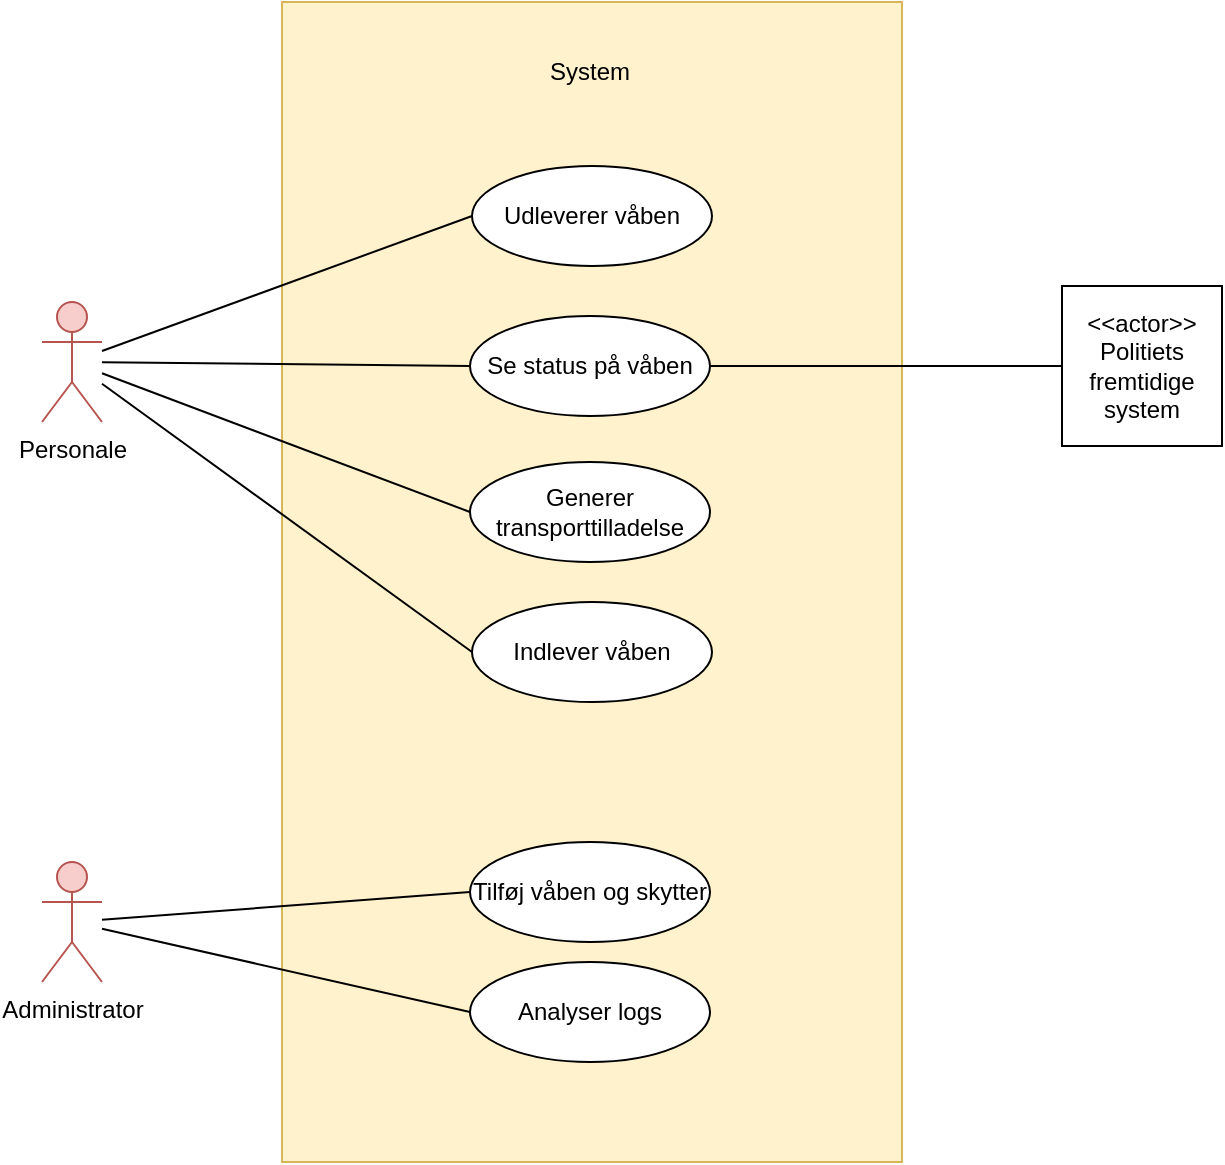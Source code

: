 <mxfile version="21.1.8" type="github">
  <diagram name="Page-1" id="NkprQJH01LdGCqszJBk1">
    <mxGraphModel dx="1050" dy="541" grid="1" gridSize="10" guides="1" tooltips="1" connect="1" arrows="1" fold="1" page="1" pageScale="1" pageWidth="827" pageHeight="1169" math="0" shadow="0">
      <root>
        <mxCell id="0" />
        <mxCell id="1" parent="0" />
        <mxCell id="eYq6PcUIMY6iADh9rWsP-4" value="" style="whiteSpace=wrap;html=1;fillColor=#fff2cc;strokeColor=#d6b656;" parent="1" vertex="1">
          <mxGeometry x="260" y="120" width="310" height="580" as="geometry" />
        </mxCell>
        <mxCell id="eYq6PcUIMY6iADh9rWsP-1" value="Personale" style="shape=umlActor;verticalLabelPosition=bottom;verticalAlign=top;html=1;outlineConnect=0;fillColor=#f8cecc;strokeColor=#b85450;" parent="1" vertex="1">
          <mxGeometry x="140" y="270" width="30" height="60" as="geometry" />
        </mxCell>
        <mxCell id="eYq6PcUIMY6iADh9rWsP-5" value="System" style="text;html=1;strokeColor=none;fillColor=none;align=center;verticalAlign=middle;whiteSpace=wrap;rounded=0;" parent="1" vertex="1">
          <mxGeometry x="384" y="140" width="60" height="30" as="geometry" />
        </mxCell>
        <mxCell id="Hw5vtnx-akOWsNqT5xfV-4" value="Administrator" style="shape=umlActor;verticalLabelPosition=bottom;verticalAlign=top;html=1;outlineConnect=0;fillColor=#f8cecc;strokeColor=#b85450;" vertex="1" parent="1">
          <mxGeometry x="140" y="550" width="30" height="60" as="geometry" />
        </mxCell>
        <mxCell id="Hw5vtnx-akOWsNqT5xfV-16" style="edgeStyle=none;shape=connector;rounded=0;orthogonalLoop=1;jettySize=auto;html=1;exitX=0;exitY=0.5;exitDx=0;exitDy=0;entryX=1;entryY=0.5;entryDx=0;entryDy=0;labelBackgroundColor=default;strokeColor=default;fontFamily=Helvetica;fontSize=11;fontColor=default;endArrow=none;endFill=0;" edge="1" parent="1" source="Hw5vtnx-akOWsNqT5xfV-6" target="Hw5vtnx-akOWsNqT5xfV-15">
          <mxGeometry relative="1" as="geometry" />
        </mxCell>
        <mxCell id="Hw5vtnx-akOWsNqT5xfV-6" value="&amp;lt;&amp;lt;actor&amp;gt;&amp;gt;&lt;br&gt;Politiets fremtidige system" style="whiteSpace=wrap;html=1;aspect=fixed;" vertex="1" parent="1">
          <mxGeometry x="650" y="262" width="80" height="80" as="geometry" />
        </mxCell>
        <mxCell id="Hw5vtnx-akOWsNqT5xfV-12" style="edgeStyle=none;shape=connector;rounded=0;orthogonalLoop=1;jettySize=auto;html=1;exitX=0;exitY=0.5;exitDx=0;exitDy=0;labelBackgroundColor=default;strokeColor=default;fontFamily=Helvetica;fontSize=11;fontColor=default;endArrow=none;endFill=0;" edge="1" parent="1" source="Hw5vtnx-akOWsNqT5xfV-7" target="Hw5vtnx-akOWsNqT5xfV-4">
          <mxGeometry relative="1" as="geometry" />
        </mxCell>
        <mxCell id="Hw5vtnx-akOWsNqT5xfV-7" value="Analyser logs" style="ellipse;whiteSpace=wrap;html=1;" vertex="1" parent="1">
          <mxGeometry x="354" y="600" width="120" height="50" as="geometry" />
        </mxCell>
        <mxCell id="Hw5vtnx-akOWsNqT5xfV-14" style="edgeStyle=none;shape=connector;rounded=0;orthogonalLoop=1;jettySize=auto;html=1;exitX=0;exitY=0.5;exitDx=0;exitDy=0;labelBackgroundColor=default;strokeColor=default;fontFamily=Helvetica;fontSize=11;fontColor=default;endArrow=none;endFill=0;" edge="1" parent="1" source="Hw5vtnx-akOWsNqT5xfV-13" target="Hw5vtnx-akOWsNqT5xfV-4">
          <mxGeometry relative="1" as="geometry" />
        </mxCell>
        <mxCell id="Hw5vtnx-akOWsNqT5xfV-13" value="Tilføj våben og skytter" style="ellipse;whiteSpace=wrap;html=1;" vertex="1" parent="1">
          <mxGeometry x="354" y="540" width="120" height="50" as="geometry" />
        </mxCell>
        <mxCell id="Hw5vtnx-akOWsNqT5xfV-19" style="edgeStyle=none;shape=connector;rounded=0;orthogonalLoop=1;jettySize=auto;html=1;exitX=0;exitY=0.5;exitDx=0;exitDy=0;labelBackgroundColor=default;strokeColor=default;fontFamily=Helvetica;fontSize=11;fontColor=default;endArrow=none;endFill=0;" edge="1" parent="1" source="Hw5vtnx-akOWsNqT5xfV-15" target="eYq6PcUIMY6iADh9rWsP-1">
          <mxGeometry relative="1" as="geometry" />
        </mxCell>
        <mxCell id="Hw5vtnx-akOWsNqT5xfV-15" value="Se status på våben" style="ellipse;whiteSpace=wrap;html=1;" vertex="1" parent="1">
          <mxGeometry x="354" y="277" width="120" height="50" as="geometry" />
        </mxCell>
        <mxCell id="Hw5vtnx-akOWsNqT5xfV-18" style="edgeStyle=none;shape=connector;rounded=0;orthogonalLoop=1;jettySize=auto;html=1;exitX=0;exitY=0.5;exitDx=0;exitDy=0;labelBackgroundColor=default;strokeColor=default;fontFamily=Helvetica;fontSize=11;fontColor=default;endArrow=none;endFill=0;" edge="1" parent="1" source="Hw5vtnx-akOWsNqT5xfV-17" target="eYq6PcUIMY6iADh9rWsP-1">
          <mxGeometry relative="1" as="geometry" />
        </mxCell>
        <mxCell id="Hw5vtnx-akOWsNqT5xfV-17" value="Udleverer våben" style="ellipse;whiteSpace=wrap;html=1;" vertex="1" parent="1">
          <mxGeometry x="355" y="202" width="120" height="50" as="geometry" />
        </mxCell>
        <mxCell id="Hw5vtnx-akOWsNqT5xfV-21" style="edgeStyle=none;shape=connector;rounded=0;orthogonalLoop=1;jettySize=auto;html=1;exitX=0;exitY=0.5;exitDx=0;exitDy=0;labelBackgroundColor=default;strokeColor=default;fontFamily=Helvetica;fontSize=11;fontColor=default;endArrow=none;endFill=0;" edge="1" parent="1" source="Hw5vtnx-akOWsNqT5xfV-20" target="eYq6PcUIMY6iADh9rWsP-1">
          <mxGeometry relative="1" as="geometry" />
        </mxCell>
        <mxCell id="Hw5vtnx-akOWsNqT5xfV-20" value="Indlever våben" style="ellipse;whiteSpace=wrap;html=1;" vertex="1" parent="1">
          <mxGeometry x="355" y="420" width="120" height="50" as="geometry" />
        </mxCell>
        <mxCell id="Hw5vtnx-akOWsNqT5xfV-23" style="edgeStyle=none;shape=connector;rounded=0;orthogonalLoop=1;jettySize=auto;html=1;exitX=0;exitY=0.5;exitDx=0;exitDy=0;labelBackgroundColor=default;strokeColor=default;fontFamily=Helvetica;fontSize=11;fontColor=default;endArrow=none;endFill=0;" edge="1" parent="1" source="Hw5vtnx-akOWsNqT5xfV-22" target="eYq6PcUIMY6iADh9rWsP-1">
          <mxGeometry relative="1" as="geometry" />
        </mxCell>
        <mxCell id="Hw5vtnx-akOWsNqT5xfV-22" value="Generer transporttilladelse" style="ellipse;whiteSpace=wrap;html=1;" vertex="1" parent="1">
          <mxGeometry x="354" y="350" width="120" height="50" as="geometry" />
        </mxCell>
      </root>
    </mxGraphModel>
  </diagram>
</mxfile>
